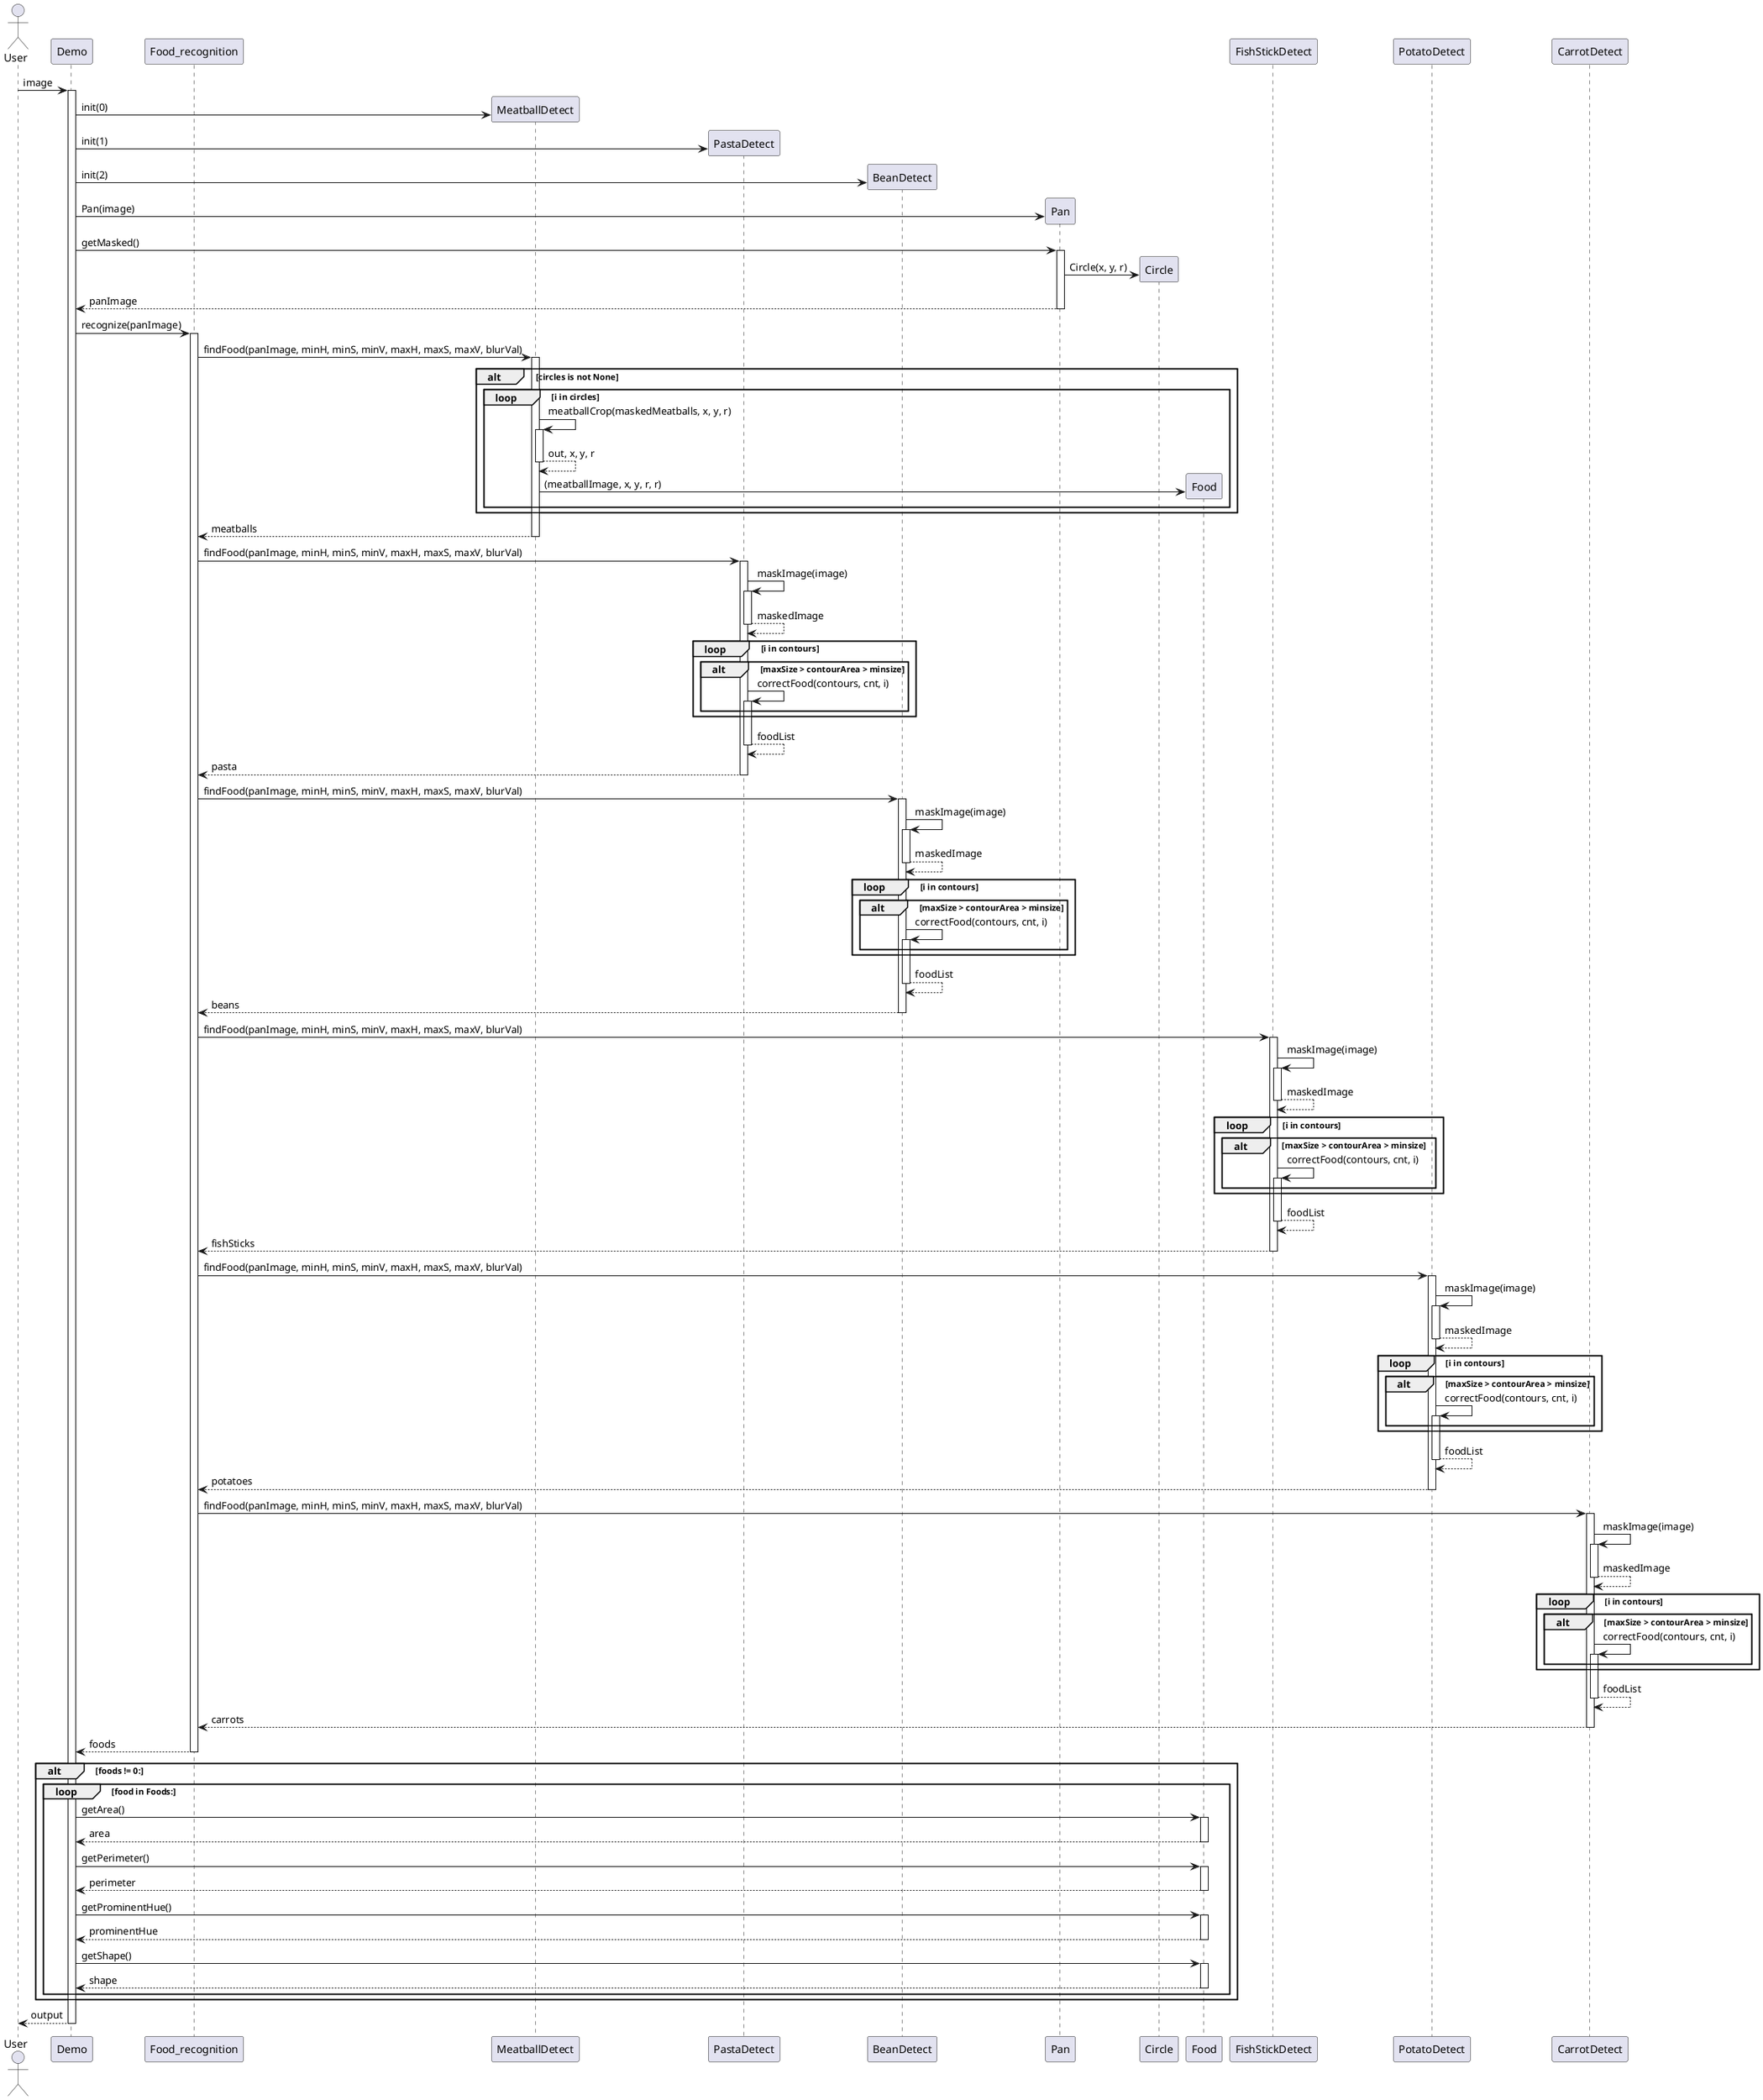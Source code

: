 @startuml Sequence diagram classify food

actor User
participant Demo
participant Food_recognition

User -> Demo ++ : image
Demo -> MeatballDetect ** : init(0)
Demo -> PastaDetect ** : init(1)
Demo -> BeanDetect ** : init(2)
Demo -> Pan ** : Pan(image)
Demo -> Pan ++ : getMasked()
Pan -> Circle ** : Circle(x, y, r)
return panImage
Demo -> Food_recognition ++ : recognize(panImage)
Food_recognition -> MeatballDetect ++ : findFood(panImage, minH, minS, minV, maxH, maxS, maxV, blurVal)
alt circles is not None
    loop i in circles
        MeatballDetect -> MeatballDetect ++ : meatballCrop(maskedMeatballs, x, y, r)
        return out, x, y, r
        MeatballDetect -> Food ** : (meatballImage, x, y, r, r)
    end
end
return meatballs
Food_recognition -> PastaDetect ++ : findFood(panImage, minH, minS, minV, maxH, maxS, maxV, blurVal)
PastaDetect -> PastaDetect ++ : maskImage(image)
return maskedImage
loop i in contours
    alt maxSize > contourArea > minsize 
        PastaDetect -> PastaDetect ++ : correctFood(contours, cnt, i)
    end
end
return foodList
return pasta
Food_recognition -> BeanDetect ++ : findFood(panImage, minH, minS, minV, maxH, maxS, maxV, blurVal)
BeanDetect -> BeanDetect ++ : maskImage(image)
return maskedImage
loop i in contours
    alt maxSize > contourArea > minsize 
        BeanDetect -> BeanDetect ++ : correctFood(contours, cnt, i)
    end
end
return foodList
return beans

Food_recognition -> FishStickDetect ++ : findFood(panImage, minH, minS, minV, maxH, maxS, maxV, blurVal)
FishStickDetect -> FishStickDetect ++ : maskImage(image)
return maskedImage
loop i in contours
    alt maxSize > contourArea > minsize 
        FishStickDetect -> FishStickDetect ++ : correctFood(contours, cnt, i)
    end
end
return foodList
return fishSticks

Food_recognition -> PotatoDetect ++ : findFood(panImage, minH, minS, minV, maxH, maxS, maxV, blurVal)
PotatoDetect -> PotatoDetect ++ : maskImage(image)
return maskedImage
loop i in contours
    alt maxSize > contourArea > minsize 
        PotatoDetect -> PotatoDetect ++ : correctFood(contours, cnt, i)
    end
end
return foodList
return potatoes

Food_recognition -> CarrotDetect ++ : findFood(panImage, minH, minS, minV, maxH, maxS, maxV, blurVal)
CarrotDetect -> CarrotDetect ++ : maskImage(image)
return maskedImage
loop i in contours
    alt maxSize > contourArea > minsize 
        CarrotDetect -> CarrotDetect ++ : correctFood(contours, cnt, i)
    end
end
return foodList
return carrots

return foods

alt foods != 0:
    loop food in Foods:
        Demo -> Food ++ : getArea()
        return area
        Demo -> Food ++ : getPerimeter()
        return perimeter
        Demo -> Food ++ : getProminentHue()
        return prominentHue
        Demo -> Food ++ : getShape()
        return shape
    end
end

return output





@enduml